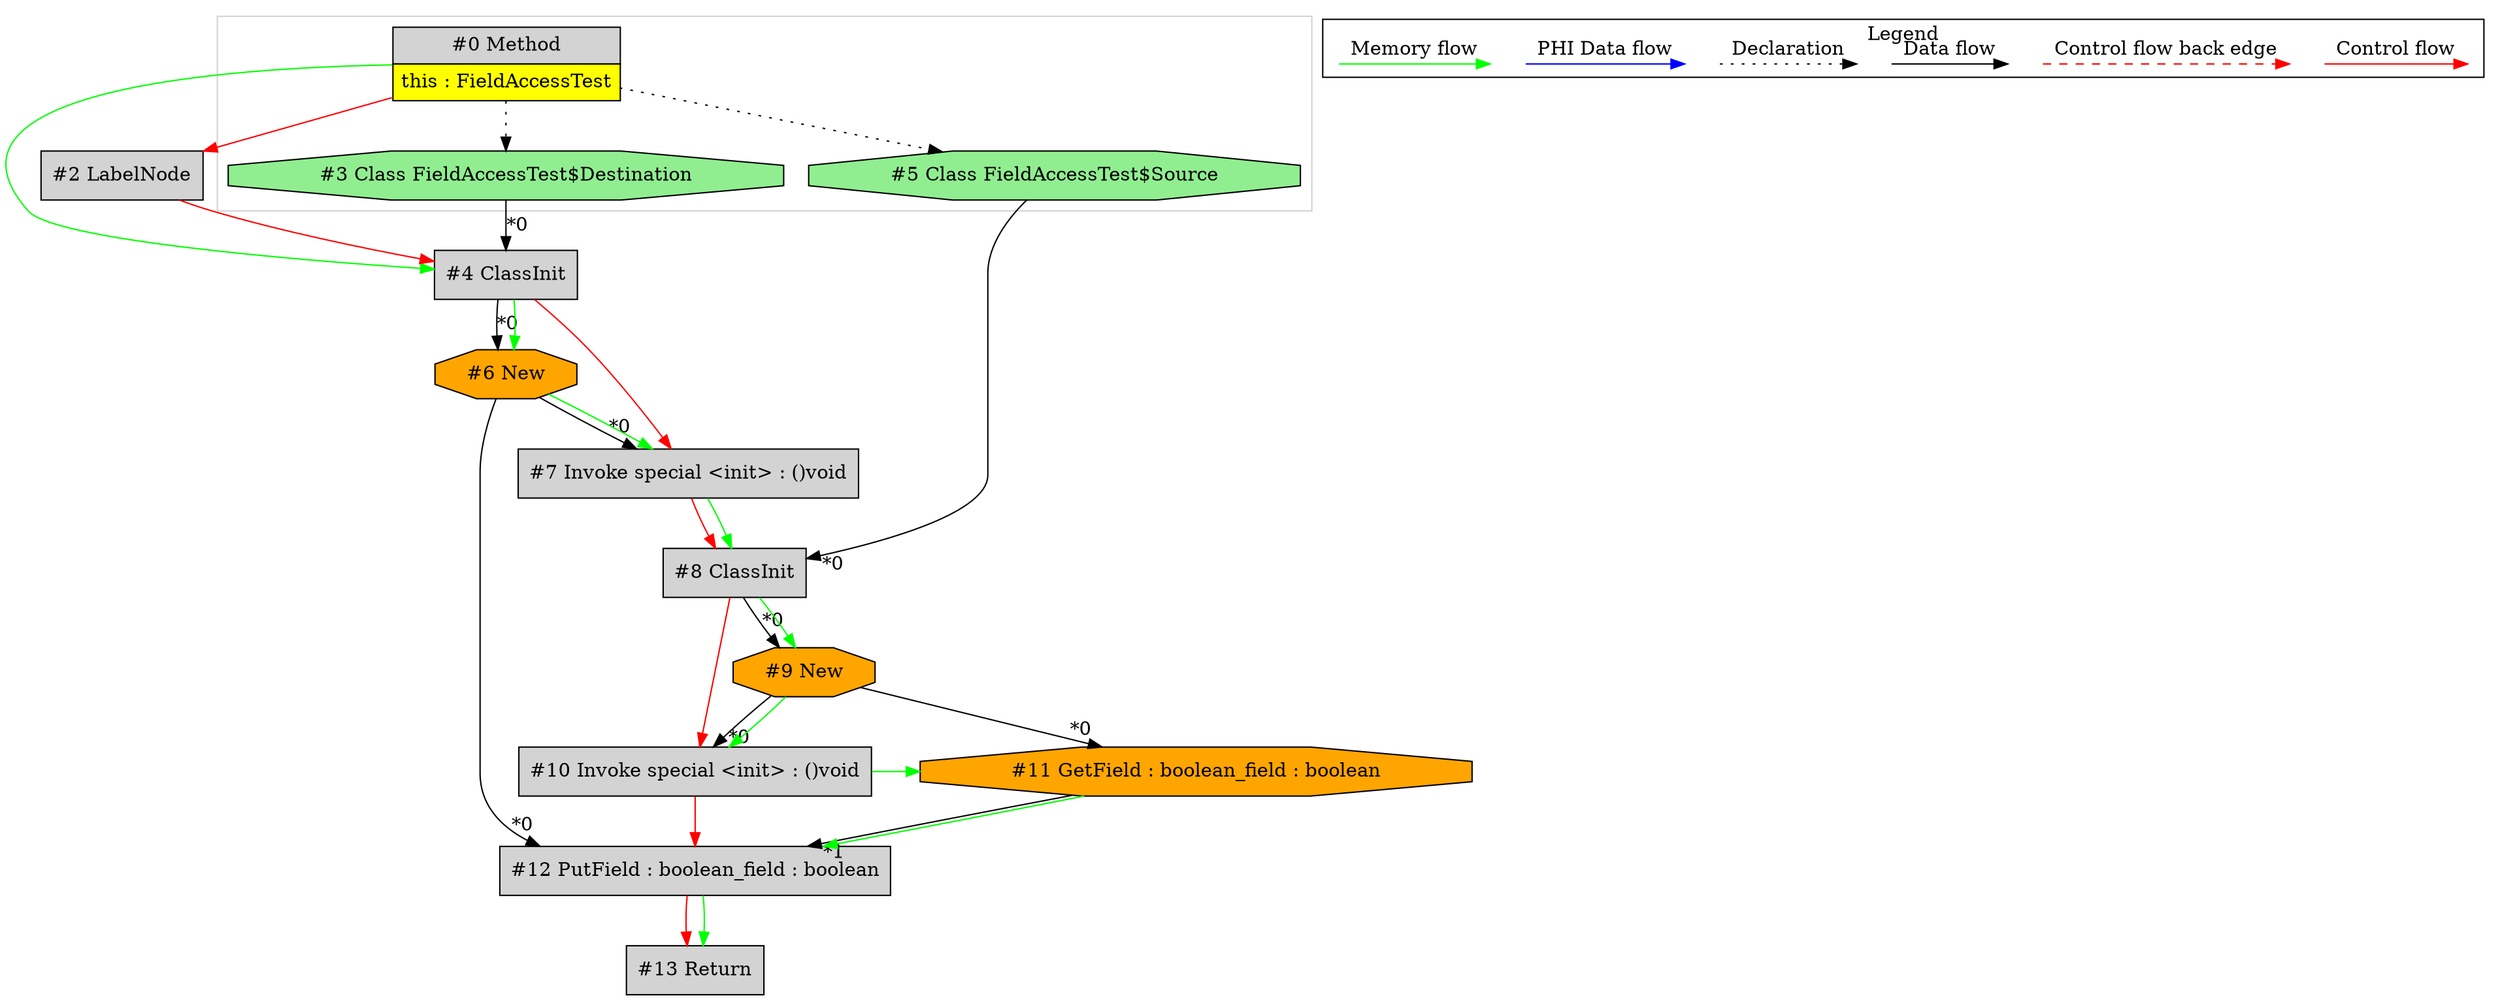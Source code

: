 digraph {
 ordering="in";
 node0[margin="0", label=<<table border="0" cellborder="1" cellspacing="0" cellpadding="5"><tr><td colspan="1">#0 Method</td></tr><tr><td port="prj1" bgcolor="yellow">this : FieldAccessTest</td></tr></table>>,shape=none, fillcolor=lightgrey, style=filled];
 node5[label="#5 Class FieldAccessTest$Source",shape=octagon, fillcolor=lightgreen, style=filled];
 node0 -> node5[style=dotted];
 node8[label="#8 ClassInit",shape=box, fillcolor=lightgrey, style=filled];
 node5 -> node8[headlabel="*0", labeldistance=2];
 node7 -> node8[labeldistance=2, color=red, fontcolor=red];
 node7 -> node8[labeldistance=2, color=green, constraint=false];
 node7[label="#7 Invoke special <init> : ()void",shape=box, fillcolor=lightgrey, style=filled];
 node6 -> node7[headlabel="*0", labeldistance=2];
 node4 -> node7[labeldistance=2, color=red, fontcolor=red];
 node6 -> node7[labeldistance=2, color=green, constraint=false];
 node6[label="#6 New",shape=octagon, fillcolor=orange, style=filled];
 node4 -> node6[headlabel="*0", labeldistance=2];
 node4 -> node6[labeldistance=2, color=green, constraint=false];
 node4[label="#4 ClassInit",shape=box, fillcolor=lightgrey, style=filled];
 node3 -> node4[headlabel="*0", labeldistance=2];
 node2 -> node4[labeldistance=2, color=red, fontcolor=red];
 node0 -> node4[labeldistance=2, color=green, constraint=false];
 node2[label="#2 LabelNode",shape=box, fillcolor=lightgrey, style=filled];
 node0 -> node2[labeldistance=2, color=red, fontcolor=red];
 node3[label="#3 Class FieldAccessTest$Destination",shape=octagon, fillcolor=lightgreen, style=filled];
 node0 -> node3[style=dotted];
 node12[label="#12 PutField : boolean_field : boolean",shape=box, fillcolor=lightgrey, style=filled];
 node6 -> node12[headlabel="*0", labeldistance=2];
 node11 -> node12[headlabel="*1", labeldistance=2];
 node11 -> node12[labeldistance=2, color=green, constraint=false];
 node10 -> node12[labeldistance=2, color=red, fontcolor=red];
 node10[label="#10 Invoke special <init> : ()void",shape=box, fillcolor=lightgrey, style=filled];
 node9 -> node10[headlabel="*0", labeldistance=2];
 node8 -> node10[labeldistance=2, color=red, fontcolor=red];
 node9 -> node10[labeldistance=2, color=green, constraint=false];
 node9[label="#9 New",shape=octagon, fillcolor=orange, style=filled];
 node8 -> node9[headlabel="*0", labeldistance=2];
 node8 -> node9[labeldistance=2, color=green, constraint=false];
 node11[label="#11 GetField : boolean_field : boolean",shape=octagon, fillcolor=orange, style=filled];
 node9 -> node11[headlabel="*0", labeldistance=2];
 node10 -> node11[labeldistance=2, color=green, constraint=false];
 node13[label="#13 Return",shape=box, fillcolor=lightgrey, style=filled];
 node12 -> node13[labeldistance=2, color=red, fontcolor=red];
 node12 -> node13[labeldistance=2, color=green, constraint=false];
 subgraph cluster_0 {
  color=lightgray;
  node0;
  node3;
  node5;
 }
 subgraph cluster_000 {
  label = "Legend";
  node [shape=point]
  {
   rank=same;
   c0 [style = invis];
   c1 [style = invis];
   c2 [style = invis];
   c3 [style = invis];
   d0 [style = invis];
   d1 [style = invis];
   d2 [style = invis];
   d3 [style = invis];
   d4 [style = invis];
   d5 [style = invis];
   d6 [style = invis];
   d7 [style = invis];
  }
  c0 -> c1 [label="Control flow", style=solid, color=red]
  c2 -> c3 [label="Control flow back edge", style=dashed, color=red]
  d0 -> d1 [label="Data flow"]
  d2 -> d3 [label="Declaration", style=dotted]
  d4 -> d5 [label="PHI Data flow", color=blue]
  d6 -> d7 [label="Memory flow", color=green]
 }

}
